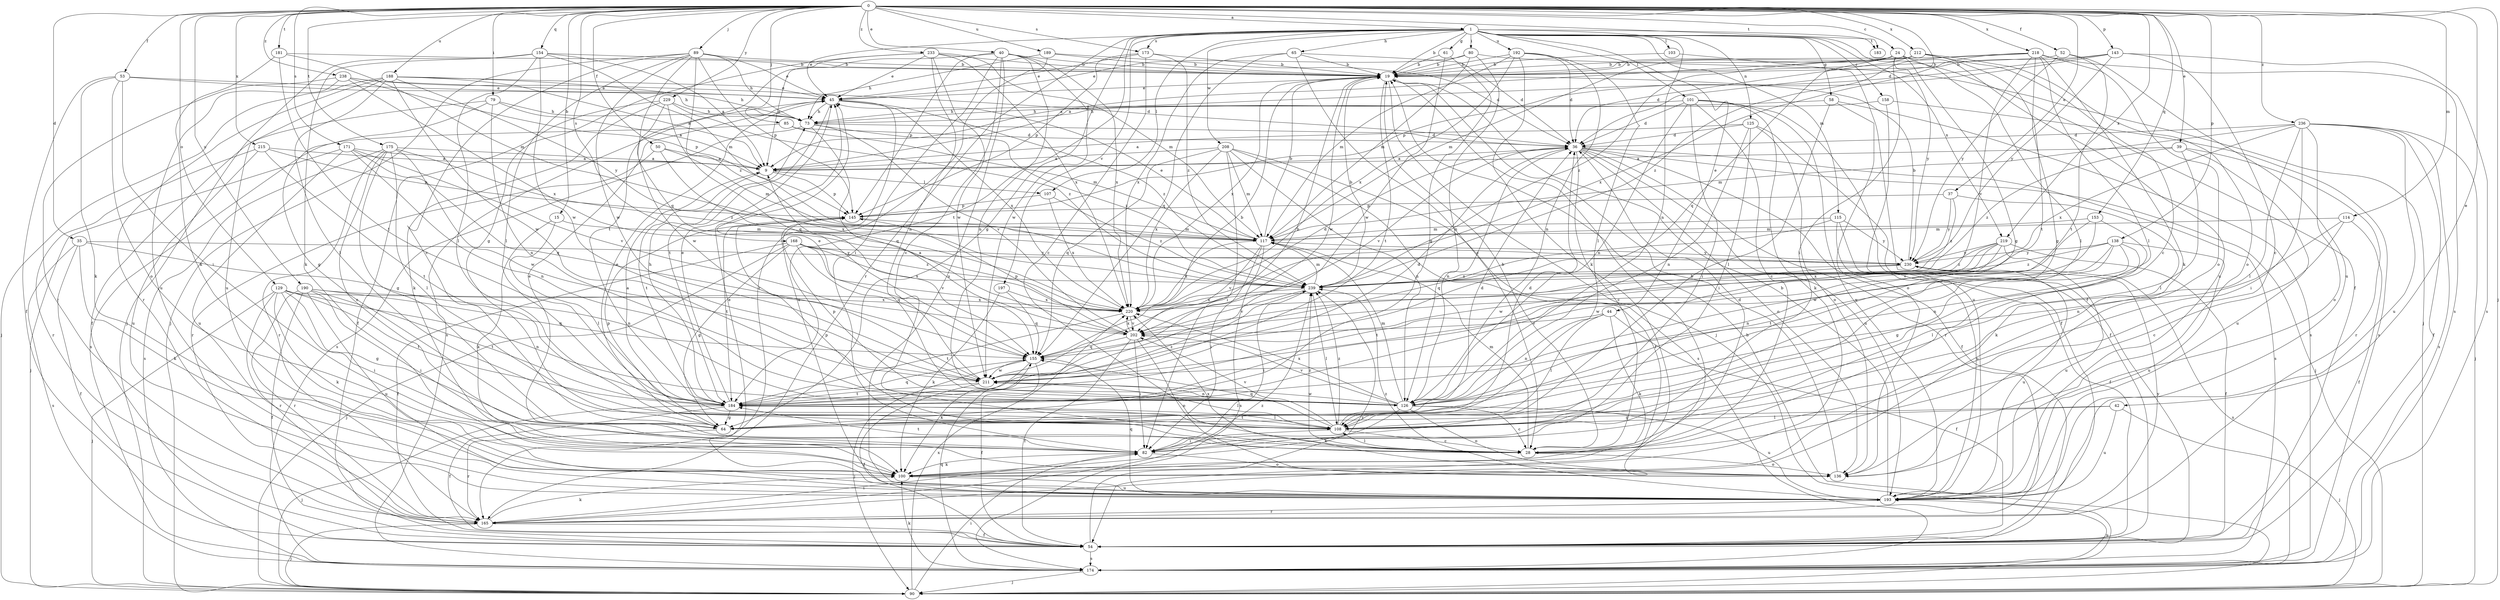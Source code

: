 strict digraph  {
0;
1;
9;
15;
19;
24;
28;
35;
36;
37;
39;
40;
42;
44;
45;
50;
52;
53;
54;
58;
61;
64;
65;
73;
79;
80;
82;
85;
89;
90;
100;
101;
103;
107;
108;
114;
115;
117;
125;
126;
129;
136;
138;
143;
145;
153;
154;
155;
158;
165;
168;
171;
173;
174;
175;
181;
183;
184;
188;
189;
190;
192;
193;
197;
202;
208;
211;
212;
215;
218;
219;
220;
229;
230;
233;
236;
238;
239;
0 -> 1  [label=a];
0 -> 15  [label=b];
0 -> 24  [label=c];
0 -> 35  [label=d];
0 -> 36  [label=d];
0 -> 37  [label=e];
0 -> 39  [label=e];
0 -> 40  [label=e];
0 -> 42  [label=e];
0 -> 50  [label=f];
0 -> 52  [label=f];
0 -> 53  [label=f];
0 -> 79  [label=i];
0 -> 85  [label=j];
0 -> 89  [label=j];
0 -> 90  [label=j];
0 -> 114  [label=m];
0 -> 129  [label=o];
0 -> 138  [label=p];
0 -> 143  [label=p];
0 -> 153  [label=q];
0 -> 154  [label=q];
0 -> 168  [label=s];
0 -> 171  [label=s];
0 -> 173  [label=s];
0 -> 175  [label=t];
0 -> 181  [label=t];
0 -> 183  [label=t];
0 -> 188  [label=u];
0 -> 189  [label=u];
0 -> 190  [label=u];
0 -> 212  [label=x];
0 -> 215  [label=x];
0 -> 218  [label=x];
0 -> 219  [label=x];
0 -> 229  [label=y];
0 -> 233  [label=z];
0 -> 236  [label=z];
0 -> 238  [label=z];
1 -> 19  [label=b];
1 -> 44  [label=e];
1 -> 45  [label=e];
1 -> 54  [label=f];
1 -> 58  [label=g];
1 -> 61  [label=g];
1 -> 64  [label=g];
1 -> 65  [label=h];
1 -> 80  [label=i];
1 -> 101  [label=l];
1 -> 103  [label=l];
1 -> 107  [label=l];
1 -> 115  [label=m];
1 -> 125  [label=n];
1 -> 126  [label=n];
1 -> 158  [label=r];
1 -> 165  [label=r];
1 -> 173  [label=s];
1 -> 183  [label=t];
1 -> 184  [label=t];
1 -> 192  [label=u];
1 -> 197  [label=v];
1 -> 208  [label=w];
1 -> 219  [label=x];
9 -> 107  [label=l];
9 -> 145  [label=p];
9 -> 184  [label=t];
15 -> 100  [label=k];
15 -> 108  [label=l];
15 -> 117  [label=m];
19 -> 45  [label=e];
19 -> 90  [label=j];
19 -> 165  [label=r];
19 -> 184  [label=t];
19 -> 211  [label=w];
19 -> 220  [label=x];
24 -> 19  [label=b];
24 -> 64  [label=g];
24 -> 82  [label=i];
24 -> 108  [label=l];
24 -> 117  [label=m];
24 -> 155  [label=q];
24 -> 193  [label=u];
24 -> 230  [label=y];
24 -> 239  [label=z];
28 -> 19  [label=b];
28 -> 36  [label=d];
28 -> 108  [label=l];
28 -> 117  [label=m];
28 -> 136  [label=o];
28 -> 145  [label=p];
28 -> 239  [label=z];
35 -> 54  [label=f];
35 -> 100  [label=k];
35 -> 126  [label=n];
35 -> 174  [label=s];
35 -> 230  [label=y];
36 -> 9  [label=a];
36 -> 28  [label=c];
36 -> 54  [label=f];
36 -> 90  [label=j];
36 -> 126  [label=n];
36 -> 136  [label=o];
36 -> 165  [label=r];
36 -> 174  [label=s];
36 -> 193  [label=u];
36 -> 202  [label=v];
37 -> 100  [label=k];
37 -> 145  [label=p];
37 -> 230  [label=y];
37 -> 239  [label=z];
39 -> 9  [label=a];
39 -> 108  [label=l];
39 -> 165  [label=r];
39 -> 193  [label=u];
39 -> 239  [label=z];
40 -> 9  [label=a];
40 -> 19  [label=b];
40 -> 28  [label=c];
40 -> 82  [label=i];
40 -> 126  [label=n];
40 -> 145  [label=p];
40 -> 193  [label=u];
40 -> 211  [label=w];
40 -> 220  [label=x];
42 -> 64  [label=g];
42 -> 90  [label=j];
42 -> 108  [label=l];
42 -> 193  [label=u];
44 -> 54  [label=f];
44 -> 100  [label=k];
44 -> 108  [label=l];
44 -> 126  [label=n];
44 -> 202  [label=v];
45 -> 73  [label=h];
45 -> 174  [label=s];
45 -> 184  [label=t];
45 -> 193  [label=u];
45 -> 220  [label=x];
45 -> 239  [label=z];
50 -> 9  [label=a];
50 -> 117  [label=m];
50 -> 165  [label=r];
50 -> 220  [label=x];
52 -> 19  [label=b];
52 -> 184  [label=t];
52 -> 193  [label=u];
52 -> 230  [label=y];
53 -> 45  [label=e];
53 -> 54  [label=f];
53 -> 73  [label=h];
53 -> 82  [label=i];
53 -> 100  [label=k];
53 -> 136  [label=o];
54 -> 174  [label=s];
54 -> 239  [label=z];
58 -> 73  [label=h];
58 -> 108  [label=l];
58 -> 136  [label=o];
58 -> 174  [label=s];
61 -> 19  [label=b];
61 -> 64  [label=g];
61 -> 211  [label=w];
64 -> 36  [label=d];
64 -> 45  [label=e];
64 -> 145  [label=p];
64 -> 165  [label=r];
65 -> 19  [label=b];
65 -> 28  [label=c];
65 -> 36  [label=d];
65 -> 155  [label=q];
65 -> 220  [label=x];
73 -> 36  [label=d];
73 -> 155  [label=q];
73 -> 174  [label=s];
73 -> 202  [label=v];
73 -> 239  [label=z];
79 -> 9  [label=a];
79 -> 54  [label=f];
79 -> 64  [label=g];
79 -> 73  [label=h];
79 -> 126  [label=n];
80 -> 19  [label=b];
80 -> 45  [label=e];
80 -> 90  [label=j];
80 -> 117  [label=m];
80 -> 126  [label=n];
82 -> 45  [label=e];
82 -> 100  [label=k];
82 -> 136  [label=o];
82 -> 184  [label=t];
85 -> 36  [label=d];
85 -> 117  [label=m];
85 -> 174  [label=s];
89 -> 19  [label=b];
89 -> 28  [label=c];
89 -> 45  [label=e];
89 -> 73  [label=h];
89 -> 90  [label=j];
89 -> 108  [label=l];
89 -> 145  [label=p];
89 -> 155  [label=q];
89 -> 211  [label=w];
89 -> 239  [label=z];
90 -> 19  [label=b];
90 -> 82  [label=i];
90 -> 220  [label=x];
100 -> 193  [label=u];
101 -> 28  [label=c];
101 -> 36  [label=d];
101 -> 54  [label=f];
101 -> 73  [label=h];
101 -> 82  [label=i];
101 -> 100  [label=k];
101 -> 126  [label=n];
101 -> 193  [label=u];
103 -> 19  [label=b];
103 -> 54  [label=f];
107 -> 145  [label=p];
107 -> 220  [label=x];
107 -> 239  [label=z];
108 -> 28  [label=c];
108 -> 36  [label=d];
108 -> 82  [label=i];
108 -> 155  [label=q];
108 -> 184  [label=t];
108 -> 202  [label=v];
108 -> 239  [label=z];
114 -> 28  [label=c];
114 -> 54  [label=f];
114 -> 117  [label=m];
114 -> 126  [label=n];
115 -> 54  [label=f];
115 -> 117  [label=m];
115 -> 155  [label=q];
115 -> 193  [label=u];
115 -> 230  [label=y];
117 -> 19  [label=b];
117 -> 45  [label=e];
117 -> 82  [label=i];
117 -> 174  [label=s];
117 -> 202  [label=v];
117 -> 220  [label=x];
117 -> 230  [label=y];
125 -> 9  [label=a];
125 -> 36  [label=d];
125 -> 54  [label=f];
125 -> 82  [label=i];
125 -> 126  [label=n];
125 -> 136  [label=o];
126 -> 28  [label=c];
126 -> 100  [label=k];
126 -> 117  [label=m];
126 -> 136  [label=o];
126 -> 145  [label=p];
126 -> 193  [label=u];
126 -> 202  [label=v];
126 -> 211  [label=w];
126 -> 220  [label=x];
129 -> 64  [label=g];
129 -> 82  [label=i];
129 -> 90  [label=j];
129 -> 100  [label=k];
129 -> 126  [label=n];
129 -> 165  [label=r];
129 -> 184  [label=t];
129 -> 220  [label=x];
136 -> 19  [label=b];
136 -> 220  [label=x];
138 -> 64  [label=g];
138 -> 108  [label=l];
138 -> 184  [label=t];
138 -> 193  [label=u];
138 -> 211  [label=w];
138 -> 230  [label=y];
138 -> 239  [label=z];
143 -> 9  [label=a];
143 -> 19  [label=b];
143 -> 28  [label=c];
143 -> 145  [label=p];
143 -> 174  [label=s];
143 -> 230  [label=y];
145 -> 117  [label=m];
145 -> 184  [label=t];
153 -> 117  [label=m];
153 -> 126  [label=n];
153 -> 202  [label=v];
153 -> 211  [label=w];
154 -> 9  [label=a];
154 -> 19  [label=b];
154 -> 90  [label=j];
154 -> 100  [label=k];
154 -> 108  [label=l];
154 -> 117  [label=m];
154 -> 211  [label=w];
155 -> 19  [label=b];
155 -> 54  [label=f];
155 -> 90  [label=j];
155 -> 100  [label=k];
155 -> 211  [label=w];
158 -> 73  [label=h];
158 -> 174  [label=s];
158 -> 193  [label=u];
165 -> 54  [label=f];
165 -> 82  [label=i];
165 -> 90  [label=j];
165 -> 100  [label=k];
165 -> 230  [label=y];
165 -> 239  [label=z];
168 -> 54  [label=f];
168 -> 64  [label=g];
168 -> 90  [label=j];
168 -> 155  [label=q];
168 -> 202  [label=v];
168 -> 220  [label=x];
168 -> 230  [label=y];
168 -> 239  [label=z];
171 -> 9  [label=a];
171 -> 90  [label=j];
171 -> 126  [label=n];
171 -> 155  [label=q];
171 -> 193  [label=u];
171 -> 202  [label=v];
173 -> 19  [label=b];
173 -> 28  [label=c];
173 -> 45  [label=e];
173 -> 145  [label=p];
173 -> 239  [label=z];
174 -> 90  [label=j];
174 -> 100  [label=k];
174 -> 155  [label=q];
174 -> 193  [label=u];
175 -> 9  [label=a];
175 -> 28  [label=c];
175 -> 64  [label=g];
175 -> 108  [label=l];
175 -> 165  [label=r];
175 -> 174  [label=s];
175 -> 211  [label=w];
175 -> 239  [label=z];
181 -> 19  [label=b];
181 -> 100  [label=k];
181 -> 117  [label=m];
181 -> 184  [label=t];
184 -> 9  [label=a];
184 -> 45  [label=e];
184 -> 54  [label=f];
184 -> 64  [label=g];
184 -> 73  [label=h];
184 -> 90  [label=j];
184 -> 108  [label=l];
184 -> 155  [label=q];
184 -> 239  [label=z];
188 -> 9  [label=a];
188 -> 45  [label=e];
188 -> 73  [label=h];
188 -> 90  [label=j];
188 -> 108  [label=l];
188 -> 165  [label=r];
188 -> 193  [label=u];
188 -> 211  [label=w];
188 -> 230  [label=y];
189 -> 19  [label=b];
189 -> 36  [label=d];
189 -> 73  [label=h];
189 -> 165  [label=r];
190 -> 54  [label=f];
190 -> 82  [label=i];
190 -> 155  [label=q];
190 -> 165  [label=r];
190 -> 184  [label=t];
190 -> 193  [label=u];
190 -> 220  [label=x];
192 -> 19  [label=b];
192 -> 36  [label=d];
192 -> 100  [label=k];
192 -> 108  [label=l];
192 -> 117  [label=m];
192 -> 126  [label=n];
192 -> 220  [label=x];
193 -> 19  [label=b];
193 -> 45  [label=e];
193 -> 155  [label=q];
193 -> 165  [label=r];
193 -> 239  [label=z];
197 -> 100  [label=k];
197 -> 155  [label=q];
197 -> 220  [label=x];
202 -> 9  [label=a];
202 -> 54  [label=f];
202 -> 82  [label=i];
202 -> 136  [label=o];
202 -> 145  [label=p];
202 -> 155  [label=q];
202 -> 220  [label=x];
208 -> 9  [label=a];
208 -> 54  [label=f];
208 -> 82  [label=i];
208 -> 117  [label=m];
208 -> 126  [label=n];
208 -> 155  [label=q];
208 -> 174  [label=s];
208 -> 220  [label=x];
211 -> 19  [label=b];
211 -> 36  [label=d];
211 -> 45  [label=e];
211 -> 54  [label=f];
211 -> 108  [label=l];
211 -> 126  [label=n];
211 -> 184  [label=t];
212 -> 9  [label=a];
212 -> 19  [label=b];
212 -> 28  [label=c];
212 -> 36  [label=d];
212 -> 136  [label=o];
212 -> 184  [label=t];
215 -> 9  [label=a];
215 -> 145  [label=p];
215 -> 165  [label=r];
215 -> 184  [label=t];
215 -> 193  [label=u];
218 -> 19  [label=b];
218 -> 64  [label=g];
218 -> 100  [label=k];
218 -> 108  [label=l];
218 -> 136  [label=o];
218 -> 174  [label=s];
218 -> 202  [label=v];
218 -> 220  [label=x];
218 -> 239  [label=z];
219 -> 54  [label=f];
219 -> 126  [label=n];
219 -> 193  [label=u];
219 -> 211  [label=w];
219 -> 220  [label=x];
219 -> 230  [label=y];
219 -> 239  [label=z];
220 -> 36  [label=d];
220 -> 184  [label=t];
220 -> 202  [label=v];
229 -> 54  [label=f];
229 -> 73  [label=h];
229 -> 100  [label=k];
229 -> 155  [label=q];
229 -> 211  [label=w];
229 -> 239  [label=z];
230 -> 19  [label=b];
230 -> 174  [label=s];
230 -> 184  [label=t];
230 -> 193  [label=u];
230 -> 239  [label=z];
233 -> 19  [label=b];
233 -> 45  [label=e];
233 -> 64  [label=g];
233 -> 117  [label=m];
233 -> 126  [label=n];
233 -> 184  [label=t];
233 -> 211  [label=w];
233 -> 220  [label=x];
236 -> 36  [label=d];
236 -> 54  [label=f];
236 -> 82  [label=i];
236 -> 90  [label=j];
236 -> 108  [label=l];
236 -> 117  [label=m];
236 -> 136  [label=o];
236 -> 174  [label=s];
236 -> 193  [label=u];
236 -> 220  [label=x];
238 -> 36  [label=d];
238 -> 45  [label=e];
238 -> 145  [label=p];
238 -> 165  [label=r];
238 -> 193  [label=u];
238 -> 220  [label=x];
239 -> 19  [label=b];
239 -> 82  [label=i];
239 -> 108  [label=l];
239 -> 117  [label=m];
239 -> 202  [label=v];
239 -> 220  [label=x];
}
